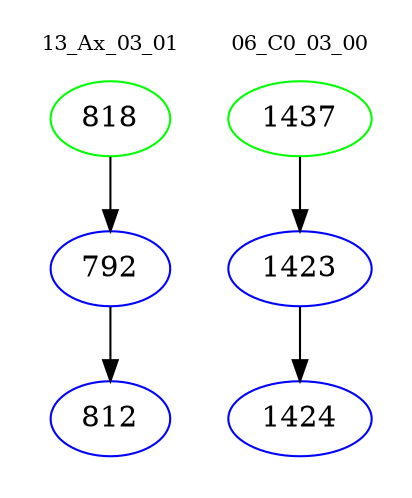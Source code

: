 digraph{
subgraph cluster_0 {
color = white
label = "13_Ax_03_01";
fontsize=10;
T0_818 [label="818", color="green"]
T0_818 -> T0_792 [color="black"]
T0_792 [label="792", color="blue"]
T0_792 -> T0_812 [color="black"]
T0_812 [label="812", color="blue"]
}
subgraph cluster_1 {
color = white
label = "06_C0_03_00";
fontsize=10;
T1_1437 [label="1437", color="green"]
T1_1437 -> T1_1423 [color="black"]
T1_1423 [label="1423", color="blue"]
T1_1423 -> T1_1424 [color="black"]
T1_1424 [label="1424", color="blue"]
}
}
